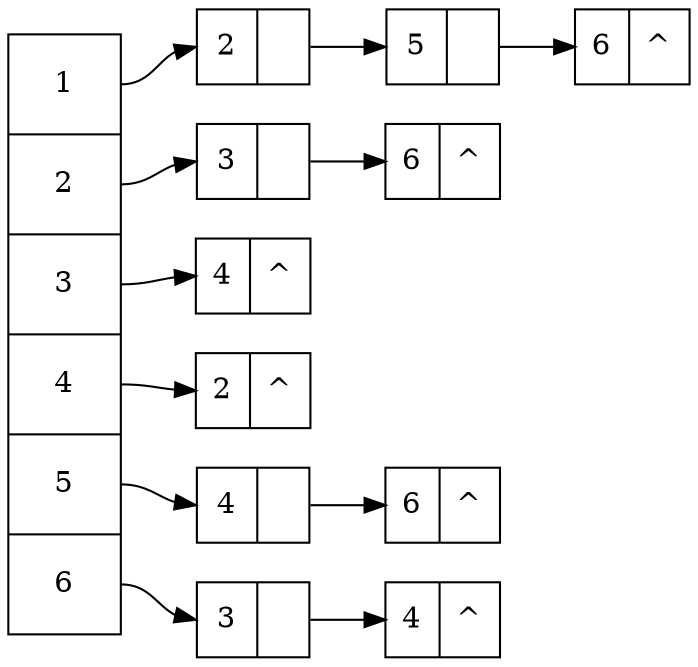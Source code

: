 digraph G {
    rankdir = LR;
    node [shape = record];
    
    list [label = "<n1> 1|<n2> 2|<n3> 3|<n4> 4|<n5> 5|<n6> 6", height = 4];
    e21 [label = "{<l> 2|<r>}"];
    e24 [label = "{<l> 2|<r> ^}"];
    e32 [label = "{<l> 3|<r>}"];
    e36 [label = "{<l> 3|<r>}"];
    e43 [label = "{<l> 4|<r> ^}"];
    e45 [label = "{<l> 4|<r>}"];
    e46 [label = "{<l> 4|<r> ^}"];
    e51 [label = "{<l> 5|<r>}"];
    e61 [label = "{<l> 6|<r> ^}"];
    e62 [label = "{<l> 6|<r> ^}"];
    e65 [label = "{<l> 6|<r> ^}"];

    list:n1 -> e21:l:w;
    e21:r -> e51:l:w;
    e51:r -> e61:l:w;
    list:n2-> e32:l:w;
    e32:r -> e62:l:w;
    list:n3 -> e43:l:w;
    list:n4 -> e24:l:w;
    list:n5 -> e45:l:w;
    e45:r -> e65:l:w;
    list:n6 -> e36:l:w;
    e36:r -> e46:l:w;
}
